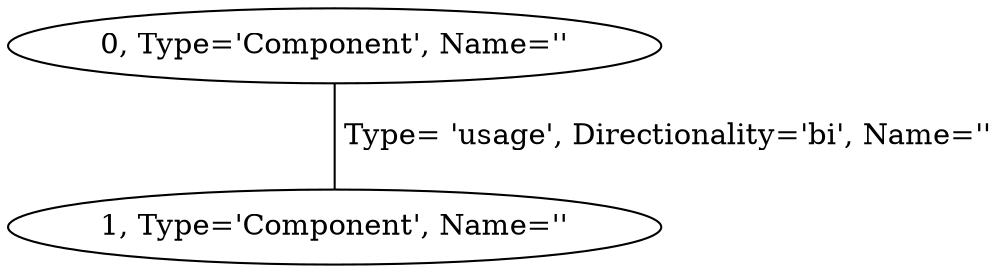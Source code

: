 graph G{

0 [label="0, Type='Component', Name=''"];
1 [label="1, Type='Component', Name=''"];


0 -- 1 [label=" Type= 'usage', Directionality='bi', Name=''"];

}
